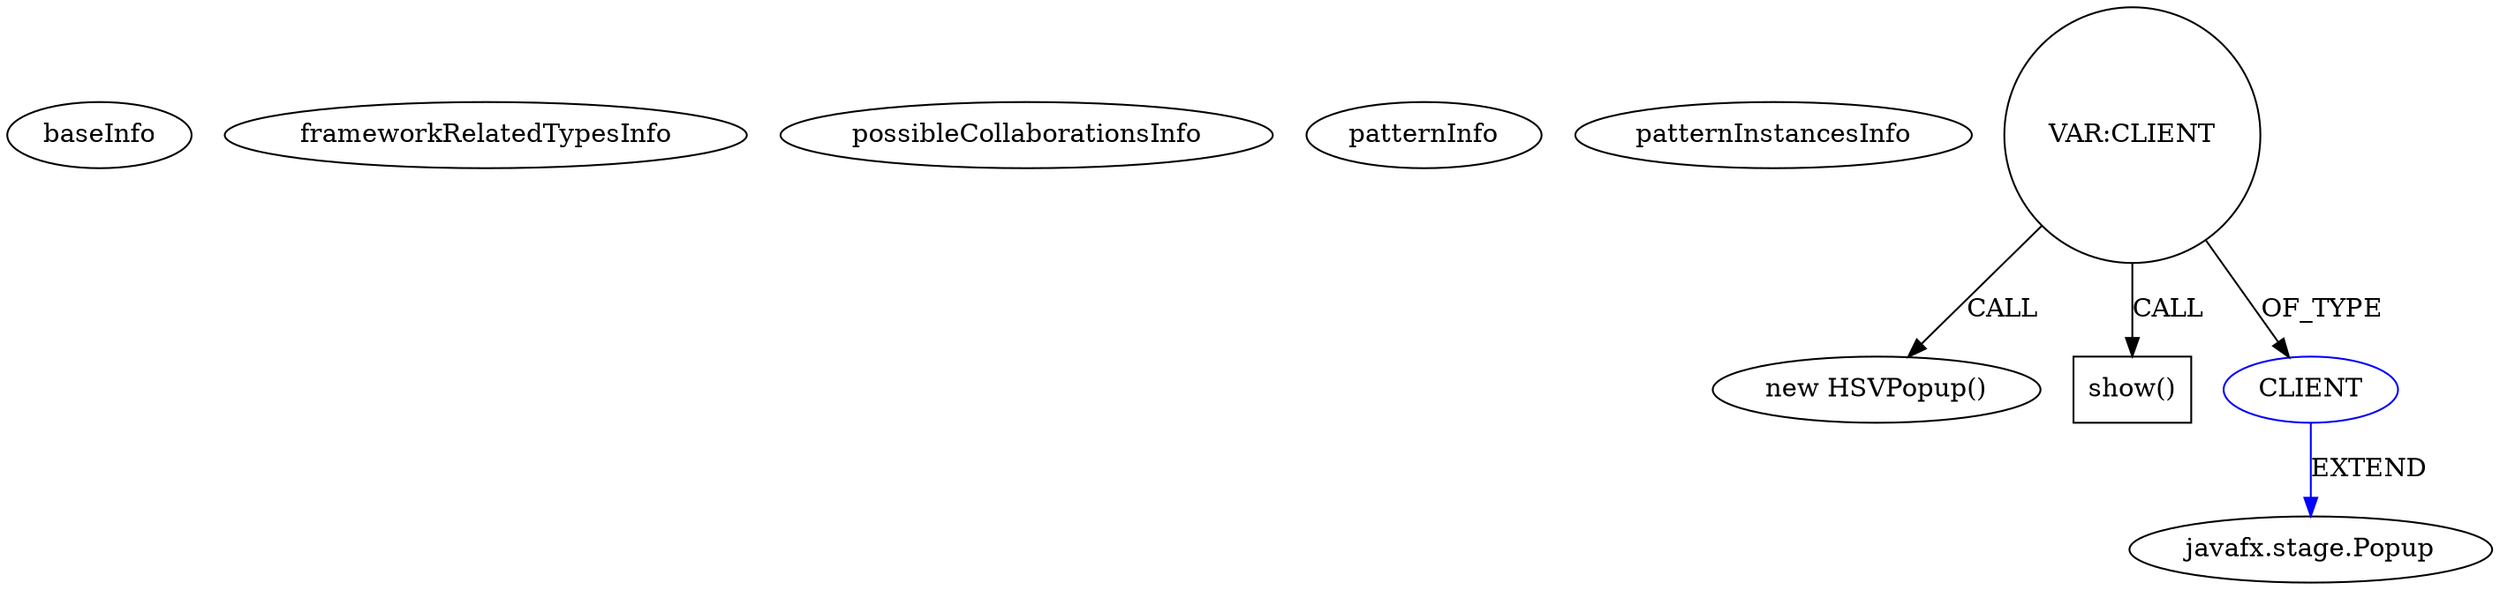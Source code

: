 digraph {
baseInfo[graphId=4527,category="pattern",isAnonymous=false,possibleRelation=false]
frameworkRelatedTypesInfo[]
possibleCollaborationsInfo[]
patternInfo[frequency=2.0,patternRootClient=null]
patternInstancesInfo[0="projects4PB-biomet~/projects4PB-biomet/biomet-master/src/biomet/panels/RootPanel.java~javafx.scene.control.MenuBar createMenuBar()~3959",1="projects4PB-biomet~/projects4PB-biomet/biomet-master/src/biomet/panels/RootPanel.java~RootPanel~3950"]
7[label="new HSVPopup()",vertexType="CONSTRUCTOR_CALL",isFrameworkType=false]
8[label="VAR:CLIENT",vertexType="VARIABLE_EXPRESION",isFrameworkType=false,shape=circle]
12[label="show()",vertexType="INSIDE_CALL",isFrameworkType=false,shape=box]
9[label="CLIENT",vertexType="REFERENCE_CLIENT_CLASS_DECLARATION",isFrameworkType=false,color=blue]
10[label="javafx.stage.Popup",vertexType="FRAMEWORK_CLASS_TYPE",isFrameworkType=false]
8->9[label="OF_TYPE"]
8->7[label="CALL"]
9->10[label="EXTEND",color=blue]
8->12[label="CALL"]
}
